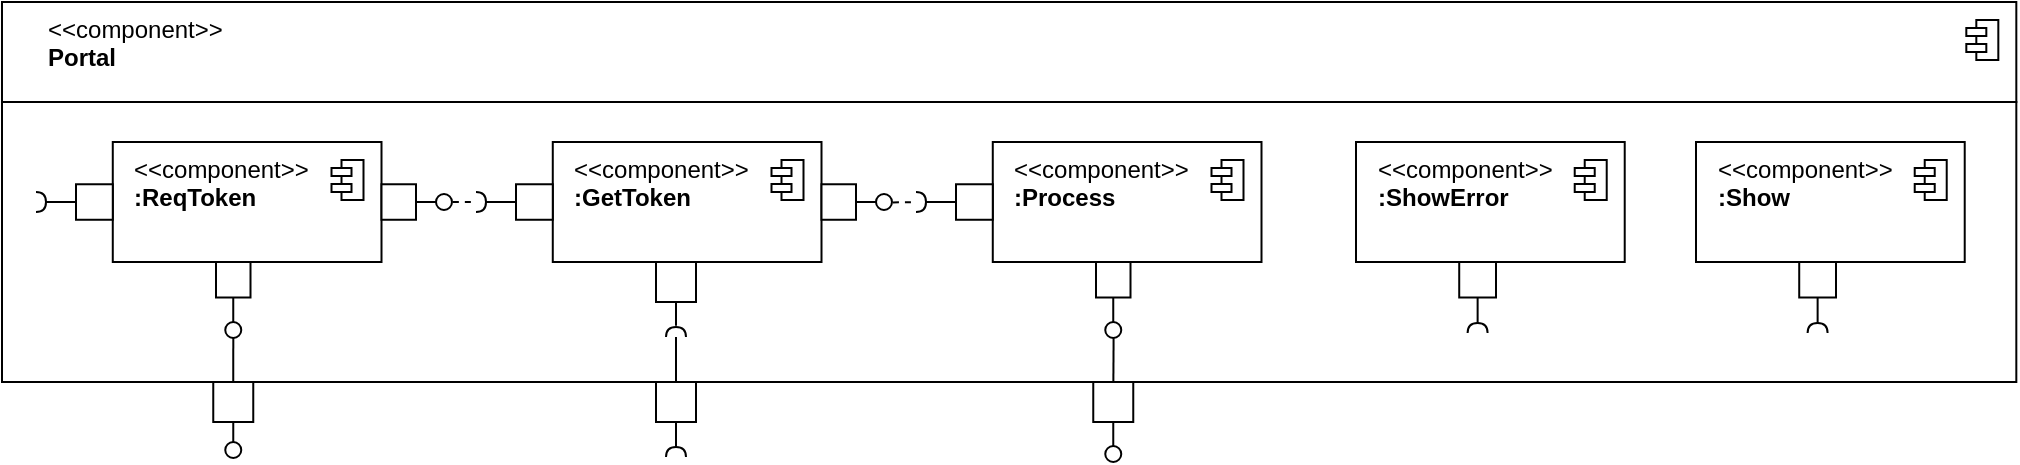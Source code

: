 <mxfile version="21.0.8" type="github">
  <diagram name="第 1 页" id="Jgc5Q6hr3YFyk42l-3hk">
    <mxGraphModel dx="81" dy="50" grid="1" gridSize="10" guides="1" tooltips="1" connect="1" arrows="1" fold="1" page="1" pageScale="1" pageWidth="827" pageHeight="1169" math="0" shadow="0">
      <root>
        <mxCell id="0" />
        <mxCell id="1" parent="0" />
        <mxCell id="1eZ7Ucmmsv_nOP4tIIti-39" style="edgeStyle=orthogonalEdgeStyle;rounded=0;orthogonalLoop=1;jettySize=auto;html=1;labelBackgroundColor=none;endArrow=none;endFill=0;" edge="1" parent="1">
          <mxGeometry relative="1" as="geometry">
            <mxPoint x="1230.001" y="412" as="targetPoint" />
            <Array as="points">
              <mxPoint x="1160" y="393" />
              <mxPoint x="1160" y="412" />
            </Array>
            <mxPoint x="845.774" y="393" as="sourcePoint" />
          </mxGeometry>
        </mxCell>
        <mxCell id="1eZ7Ucmmsv_nOP4tIIti-2" value="" style="rounded=0;whiteSpace=wrap;html=1;" vertex="1" parent="1">
          <mxGeometry x="233" y="290" width="1007.16" height="140" as="geometry" />
        </mxCell>
        <mxCell id="1eZ7Ucmmsv_nOP4tIIti-10" value="&lt;div&gt;&amp;lt;&amp;lt;component&amp;gt;&amp;gt;&lt;/div&gt;&lt;div&gt;&lt;b&gt;Portal&lt;/b&gt;&lt;/div&gt;" style="html=1;align=left;spacingLeft=21;verticalAlign=top;" vertex="1" parent="1">
          <mxGeometry x="232.997" y="240" width="1007.163" height="50" as="geometry" />
        </mxCell>
        <mxCell id="1eZ7Ucmmsv_nOP4tIIti-11" value="" style="shape=module;jettyWidth=10;jettyHeight=4;" vertex="1" parent="1eZ7Ucmmsv_nOP4tIIti-10">
          <mxGeometry x="1" width="16" height="20" relative="1" as="geometry">
            <mxPoint x="-25" y="9" as="offset" />
          </mxGeometry>
        </mxCell>
        <mxCell id="1eZ7Ucmmsv_nOP4tIIti-62" value="" style="group" vertex="1" connectable="0" parent="1">
          <mxGeometry x="250" y="310" width="208" height="98" as="geometry" />
        </mxCell>
        <mxCell id="1eZ7Ucmmsv_nOP4tIIti-13" value="&lt;div&gt;&amp;lt;&amp;lt;component&amp;gt;&amp;gt;&lt;/div&gt;&lt;div&gt;&lt;b&gt;:ReqToken&lt;/b&gt;&lt;/div&gt;" style="html=1;align=left;spacingLeft=9;verticalAlign=top;container=0;" vertex="1" parent="1eZ7Ucmmsv_nOP4tIIti-62">
          <mxGeometry x="38.389" width="134.361" height="60" as="geometry" />
        </mxCell>
        <mxCell id="1eZ7Ucmmsv_nOP4tIIti-46" value="" style="html=1;rounded=0;container=0;" vertex="1" parent="1eZ7Ucmmsv_nOP4tIIti-62">
          <mxGeometry x="172.75" y="21.13" width="17.25" height="17.75" as="geometry" />
        </mxCell>
        <mxCell id="1eZ7Ucmmsv_nOP4tIIti-47" value="" style="endArrow=none;html=1;rounded=0;align=center;verticalAlign=top;endFill=0;labelBackgroundColor=none;endSize=2;" edge="1" source="1eZ7Ucmmsv_nOP4tIIti-46" target="1eZ7Ucmmsv_nOP4tIIti-48" parent="1eZ7Ucmmsv_nOP4tIIti-62">
          <mxGeometry relative="1" as="geometry" />
        </mxCell>
        <mxCell id="1eZ7Ucmmsv_nOP4tIIti-48" value="" style="ellipse;html=1;fontSize=11;align=center;fillColor=none;points=[];aspect=fixed;resizable=0;verticalAlign=bottom;labelPosition=center;verticalLabelPosition=top;flipH=1;container=0;" vertex="1" parent="1eZ7Ucmmsv_nOP4tIIti-62">
          <mxGeometry x="200" y="26" width="8" height="8" as="geometry" />
        </mxCell>
        <mxCell id="1eZ7Ucmmsv_nOP4tIIti-55" value="" style="html=1;rounded=0;container=0;" vertex="1" parent="1eZ7Ucmmsv_nOP4tIIti-62">
          <mxGeometry x="20" y="21.13" width="18.39" height="17.75" as="geometry" />
        </mxCell>
        <mxCell id="1eZ7Ucmmsv_nOP4tIIti-56" value="" style="endArrow=none;html=1;rounded=0;align=center;verticalAlign=top;endFill=0;labelBackgroundColor=none;endSize=2;" edge="1" source="1eZ7Ucmmsv_nOP4tIIti-55" target="1eZ7Ucmmsv_nOP4tIIti-57" parent="1eZ7Ucmmsv_nOP4tIIti-62">
          <mxGeometry relative="1" as="geometry" />
        </mxCell>
        <mxCell id="1eZ7Ucmmsv_nOP4tIIti-57" value="" style="shape=requiredInterface;html=1;fontSize=11;align=center;fillColor=none;points=[];aspect=fixed;resizable=0;verticalAlign=bottom;labelPosition=center;verticalLabelPosition=top;flipH=1;rotation=-180;container=0;" vertex="1" parent="1eZ7Ucmmsv_nOP4tIIti-62">
          <mxGeometry y="25" width="5" height="10" as="geometry" />
        </mxCell>
        <mxCell id="1eZ7Ucmmsv_nOP4tIIti-14" value="" style="shape=module;jettyWidth=10;jettyHeight=4;container=0;" vertex="1" parent="1eZ7Ucmmsv_nOP4tIIti-62">
          <mxGeometry x="147.75" y="9" width="16" height="20" as="geometry">
            <mxPoint x="-25" y="9" as="offset" />
          </mxGeometry>
        </mxCell>
        <mxCell id="1eZ7Ucmmsv_nOP4tIIti-59" value="" style="html=1;rounded=0;container=0;" vertex="1" parent="1eZ7Ucmmsv_nOP4tIIti-62">
          <mxGeometry x="90" y="60" width="17.25" height="17.75" as="geometry" />
        </mxCell>
        <mxCell id="1eZ7Ucmmsv_nOP4tIIti-60" value="" style="endArrow=none;html=1;rounded=0;align=center;verticalAlign=top;endFill=0;labelBackgroundColor=none;endSize=2;" edge="1" parent="1eZ7Ucmmsv_nOP4tIIti-62" source="1eZ7Ucmmsv_nOP4tIIti-59" target="1eZ7Ucmmsv_nOP4tIIti-61">
          <mxGeometry relative="1" as="geometry" />
        </mxCell>
        <mxCell id="1eZ7Ucmmsv_nOP4tIIti-61" value="" style="ellipse;html=1;fontSize=11;align=center;fillColor=none;points=[];aspect=fixed;resizable=0;verticalAlign=bottom;labelPosition=center;verticalLabelPosition=top;flipH=1;container=0;" vertex="1" parent="1eZ7Ucmmsv_nOP4tIIti-62">
          <mxGeometry x="94.63" y="90" width="8" height="8" as="geometry" />
        </mxCell>
        <mxCell id="1eZ7Ucmmsv_nOP4tIIti-75" style="rounded=0;orthogonalLoop=1;jettySize=auto;html=1;labelBackgroundColor=none;endArrow=none;endFill=0;fontSize=9;dashed=1;exitX=-0.054;exitY=0.499;exitDx=0;exitDy=0;exitPerimeter=0;" edge="1" parent="1" source="1eZ7Ucmmsv_nOP4tIIti-48" target="1eZ7Ucmmsv_nOP4tIIti-70">
          <mxGeometry relative="1" as="geometry">
            <mxPoint x="458" y="341" as="sourcePoint" />
            <mxPoint x="590" y="465" as="targetPoint" />
          </mxGeometry>
        </mxCell>
        <mxCell id="1eZ7Ucmmsv_nOP4tIIti-88" style="rounded=0;orthogonalLoop=1;jettySize=auto;html=1;labelBackgroundColor=none;endArrow=none;endFill=0;fontSize=9;dashed=1;exitX=-0.059;exitY=0.524;exitDx=0;exitDy=0;exitPerimeter=0;" edge="1" parent="1" source="1eZ7Ucmmsv_nOP4tIIti-67" target="1eZ7Ucmmsv_nOP4tIIti-83">
          <mxGeometry relative="1" as="geometry">
            <mxPoint x="468" y="350" as="sourcePoint" />
            <mxPoint x="480" y="350" as="targetPoint" />
          </mxGeometry>
        </mxCell>
        <mxCell id="1eZ7Ucmmsv_nOP4tIIti-89" value="" style="group" vertex="1" connectable="0" parent="1">
          <mxGeometry x="690" y="310" width="172.75" height="98" as="geometry" />
        </mxCell>
        <mxCell id="1eZ7Ucmmsv_nOP4tIIti-77" value="&lt;div&gt;&amp;lt;&amp;lt;component&amp;gt;&amp;gt;&lt;/div&gt;&lt;div&gt;&lt;b&gt;:Process&lt;/b&gt;&lt;/div&gt;" style="html=1;align=left;spacingLeft=9;verticalAlign=top;container=0;" vertex="1" parent="1eZ7Ucmmsv_nOP4tIIti-89">
          <mxGeometry x="38.389" width="134.361" height="60" as="geometry" />
        </mxCell>
        <mxCell id="1eZ7Ucmmsv_nOP4tIIti-81" value="" style="html=1;rounded=0;container=0;" vertex="1" parent="1eZ7Ucmmsv_nOP4tIIti-89">
          <mxGeometry x="20" y="21.13" width="18.39" height="17.75" as="geometry" />
        </mxCell>
        <mxCell id="1eZ7Ucmmsv_nOP4tIIti-82" value="" style="endArrow=none;html=1;rounded=0;align=center;verticalAlign=top;endFill=0;labelBackgroundColor=none;endSize=2;exitX=0;exitY=0.5;exitDx=0;exitDy=0;" edge="1" parent="1eZ7Ucmmsv_nOP4tIIti-89" source="1eZ7Ucmmsv_nOP4tIIti-81" target="1eZ7Ucmmsv_nOP4tIIti-83">
          <mxGeometry relative="1" as="geometry" />
        </mxCell>
        <mxCell id="1eZ7Ucmmsv_nOP4tIIti-83" value="" style="shape=requiredInterface;html=1;fontSize=11;align=center;fillColor=none;points=[];aspect=fixed;resizable=0;verticalAlign=bottom;labelPosition=center;verticalLabelPosition=top;flipH=1;rotation=-180;container=0;" vertex="1" parent="1eZ7Ucmmsv_nOP4tIIti-89">
          <mxGeometry y="25" width="5" height="10" as="geometry" />
        </mxCell>
        <mxCell id="1eZ7Ucmmsv_nOP4tIIti-84" value="" style="shape=module;jettyWidth=10;jettyHeight=4;container=0;" vertex="1" parent="1eZ7Ucmmsv_nOP4tIIti-89">
          <mxGeometry x="147.75" y="9" width="16" height="20" as="geometry">
            <mxPoint x="-25" y="9" as="offset" />
          </mxGeometry>
        </mxCell>
        <mxCell id="1eZ7Ucmmsv_nOP4tIIti-85" value="" style="html=1;rounded=0;container=0;" vertex="1" parent="1eZ7Ucmmsv_nOP4tIIti-89">
          <mxGeometry x="90" y="60" width="17.25" height="17.75" as="geometry" />
        </mxCell>
        <mxCell id="1eZ7Ucmmsv_nOP4tIIti-86" value="" style="endArrow=none;html=1;rounded=0;align=center;verticalAlign=top;endFill=0;labelBackgroundColor=none;endSize=2;" edge="1" parent="1eZ7Ucmmsv_nOP4tIIti-89" source="1eZ7Ucmmsv_nOP4tIIti-85" target="1eZ7Ucmmsv_nOP4tIIti-87">
          <mxGeometry relative="1" as="geometry" />
        </mxCell>
        <mxCell id="1eZ7Ucmmsv_nOP4tIIti-87" value="" style="ellipse;html=1;fontSize=11;align=center;fillColor=none;points=[];aspect=fixed;resizable=0;verticalAlign=bottom;labelPosition=center;verticalLabelPosition=top;flipH=1;container=0;" vertex="1" parent="1eZ7Ucmmsv_nOP4tIIti-89">
          <mxGeometry x="94.63" y="90" width="8" height="8" as="geometry" />
        </mxCell>
        <mxCell id="1eZ7Ucmmsv_nOP4tIIti-115" value="" style="group" vertex="1" connectable="0" parent="1">
          <mxGeometry x="470" y="310" width="208" height="105.5" as="geometry" />
        </mxCell>
        <mxCell id="1eZ7Ucmmsv_nOP4tIIti-64" value="&lt;div&gt;&amp;lt;&amp;lt;component&amp;gt;&amp;gt;&lt;/div&gt;&lt;div&gt;&lt;b&gt;:GetToken&lt;/b&gt;&lt;/div&gt;" style="html=1;align=left;spacingLeft=9;verticalAlign=top;container=0;" vertex="1" parent="1eZ7Ucmmsv_nOP4tIIti-115">
          <mxGeometry x="38.389" width="134.361" height="60" as="geometry" />
        </mxCell>
        <mxCell id="1eZ7Ucmmsv_nOP4tIIti-65" value="" style="html=1;rounded=0;container=0;" vertex="1" parent="1eZ7Ucmmsv_nOP4tIIti-115">
          <mxGeometry x="172.75" y="21.13" width="17.25" height="17.75" as="geometry" />
        </mxCell>
        <mxCell id="1eZ7Ucmmsv_nOP4tIIti-66" value="" style="endArrow=none;html=1;rounded=0;align=center;verticalAlign=top;endFill=0;labelBackgroundColor=none;endSize=2;" edge="1" parent="1eZ7Ucmmsv_nOP4tIIti-115" source="1eZ7Ucmmsv_nOP4tIIti-65" target="1eZ7Ucmmsv_nOP4tIIti-67">
          <mxGeometry relative="1" as="geometry" />
        </mxCell>
        <mxCell id="1eZ7Ucmmsv_nOP4tIIti-67" value="" style="ellipse;html=1;fontSize=11;align=center;fillColor=none;points=[];aspect=fixed;resizable=0;verticalAlign=bottom;labelPosition=center;verticalLabelPosition=top;flipH=1;container=0;" vertex="1" parent="1eZ7Ucmmsv_nOP4tIIti-115">
          <mxGeometry x="200" y="26" width="8" height="8" as="geometry" />
        </mxCell>
        <mxCell id="1eZ7Ucmmsv_nOP4tIIti-68" value="" style="html=1;rounded=0;container=0;" vertex="1" parent="1eZ7Ucmmsv_nOP4tIIti-115">
          <mxGeometry x="20" y="21.13" width="18.39" height="17.75" as="geometry" />
        </mxCell>
        <mxCell id="1eZ7Ucmmsv_nOP4tIIti-69" value="" style="endArrow=none;html=1;rounded=0;align=center;verticalAlign=top;endFill=0;labelBackgroundColor=none;endSize=2;" edge="1" parent="1eZ7Ucmmsv_nOP4tIIti-115" source="1eZ7Ucmmsv_nOP4tIIti-68" target="1eZ7Ucmmsv_nOP4tIIti-70">
          <mxGeometry relative="1" as="geometry" />
        </mxCell>
        <mxCell id="1eZ7Ucmmsv_nOP4tIIti-70" value="" style="shape=requiredInterface;html=1;fontSize=11;align=center;fillColor=none;points=[];aspect=fixed;resizable=0;verticalAlign=bottom;labelPosition=center;verticalLabelPosition=top;flipH=1;rotation=-180;container=0;" vertex="1" parent="1eZ7Ucmmsv_nOP4tIIti-115">
          <mxGeometry y="25" width="5" height="10" as="geometry" />
        </mxCell>
        <mxCell id="1eZ7Ucmmsv_nOP4tIIti-71" value="" style="shape=module;jettyWidth=10;jettyHeight=4;container=0;" vertex="1" parent="1eZ7Ucmmsv_nOP4tIIti-115">
          <mxGeometry x="147.75" y="9" width="16" height="20" as="geometry">
            <mxPoint x="-25" y="9" as="offset" />
          </mxGeometry>
        </mxCell>
        <mxCell id="1eZ7Ucmmsv_nOP4tIIti-90" value="" style="html=1;rounded=0;" vertex="1" parent="1eZ7Ucmmsv_nOP4tIIti-115">
          <mxGeometry x="90" y="60" width="20" height="20" as="geometry" />
        </mxCell>
        <mxCell id="1eZ7Ucmmsv_nOP4tIIti-91" value="" style="endArrow=none;html=1;rounded=0;align=center;verticalAlign=top;endFill=0;labelBackgroundColor=none;endSize=2;entryX=1.134;entryY=0.5;entryDx=0;entryDy=0;entryPerimeter=0;" edge="1" source="1eZ7Ucmmsv_nOP4tIIti-90" target="1eZ7Ucmmsv_nOP4tIIti-92" parent="1eZ7Ucmmsv_nOP4tIIti-115">
          <mxGeometry relative="1" as="geometry">
            <mxPoint x="103" y="110" as="targetPoint" />
          </mxGeometry>
        </mxCell>
        <mxCell id="1eZ7Ucmmsv_nOP4tIIti-92" value="" style="shape=requiredInterface;html=1;fontSize=11;align=center;fillColor=none;points=[];aspect=fixed;resizable=0;verticalAlign=bottom;labelPosition=center;verticalLabelPosition=top;flipH=1;rotation=90;" vertex="1" parent="1eZ7Ucmmsv_nOP4tIIti-115">
          <mxGeometry x="97.5" y="90" width="5" height="10" as="geometry" />
        </mxCell>
        <mxCell id="1eZ7Ucmmsv_nOP4tIIti-150" value="" style="group" vertex="1" connectable="0" parent="1">
          <mxGeometry x="909.999" y="310" width="134.361" height="95.5" as="geometry" />
        </mxCell>
        <mxCell id="1eZ7Ucmmsv_nOP4tIIti-139" value="&lt;div&gt;&amp;lt;&amp;lt;component&amp;gt;&amp;gt;&lt;/div&gt;&lt;div&gt;&lt;b&gt;:ShowError&lt;/b&gt;&lt;/div&gt;" style="html=1;align=left;spacingLeft=9;verticalAlign=top;container=0;" vertex="1" parent="1eZ7Ucmmsv_nOP4tIIti-150">
          <mxGeometry width="134.361" height="60" as="geometry" />
        </mxCell>
        <mxCell id="1eZ7Ucmmsv_nOP4tIIti-143" value="" style="html=1;rounded=0;container=0;" vertex="1" parent="1eZ7Ucmmsv_nOP4tIIti-150">
          <mxGeometry x="51.611" y="60" width="18.39" height="17.75" as="geometry" />
        </mxCell>
        <mxCell id="1eZ7Ucmmsv_nOP4tIIti-144" value="" style="endArrow=none;html=1;rounded=0;align=center;verticalAlign=top;endFill=0;labelBackgroundColor=none;endSize=2;" edge="1" parent="1eZ7Ucmmsv_nOP4tIIti-150" source="1eZ7Ucmmsv_nOP4tIIti-143" target="1eZ7Ucmmsv_nOP4tIIti-145">
          <mxGeometry relative="1" as="geometry" />
        </mxCell>
        <mxCell id="1eZ7Ucmmsv_nOP4tIIti-145" value="" style="shape=requiredInterface;html=1;fontSize=11;align=center;fillColor=none;points=[];aspect=fixed;resizable=0;verticalAlign=bottom;labelPosition=center;verticalLabelPosition=top;flipH=1;rotation=90;container=0;" vertex="1" parent="1eZ7Ucmmsv_nOP4tIIti-150">
          <mxGeometry x="58.301" y="88" width="5" height="10" as="geometry" />
        </mxCell>
        <mxCell id="1eZ7Ucmmsv_nOP4tIIti-146" value="" style="shape=module;jettyWidth=10;jettyHeight=4;container=0;" vertex="1" parent="1eZ7Ucmmsv_nOP4tIIti-150">
          <mxGeometry x="109.361" y="9" width="16" height="20" as="geometry">
            <mxPoint x="-25" y="9" as="offset" />
          </mxGeometry>
        </mxCell>
        <mxCell id="1eZ7Ucmmsv_nOP4tIIti-151" value="" style="group" vertex="1" connectable="0" parent="1">
          <mxGeometry x="1079.999" y="310" width="134.361" height="95.5" as="geometry" />
        </mxCell>
        <mxCell id="1eZ7Ucmmsv_nOP4tIIti-152" value="&lt;div&gt;&amp;lt;&amp;lt;component&amp;gt;&amp;gt;&lt;/div&gt;&lt;div&gt;&lt;b&gt;:Show&lt;/b&gt;&lt;/div&gt;" style="html=1;align=left;spacingLeft=9;verticalAlign=top;container=0;" vertex="1" parent="1eZ7Ucmmsv_nOP4tIIti-151">
          <mxGeometry width="134.361" height="60" as="geometry" />
        </mxCell>
        <mxCell id="1eZ7Ucmmsv_nOP4tIIti-153" value="" style="html=1;rounded=0;container=0;" vertex="1" parent="1eZ7Ucmmsv_nOP4tIIti-151">
          <mxGeometry x="51.611" y="60" width="18.39" height="17.75" as="geometry" />
        </mxCell>
        <mxCell id="1eZ7Ucmmsv_nOP4tIIti-154" value="" style="endArrow=none;html=1;rounded=0;align=center;verticalAlign=top;endFill=0;labelBackgroundColor=none;endSize=2;" edge="1" parent="1eZ7Ucmmsv_nOP4tIIti-151" source="1eZ7Ucmmsv_nOP4tIIti-153" target="1eZ7Ucmmsv_nOP4tIIti-155">
          <mxGeometry relative="1" as="geometry" />
        </mxCell>
        <mxCell id="1eZ7Ucmmsv_nOP4tIIti-155" value="" style="shape=requiredInterface;html=1;fontSize=11;align=center;fillColor=none;points=[];aspect=fixed;resizable=0;verticalAlign=bottom;labelPosition=center;verticalLabelPosition=top;flipH=1;rotation=90;container=0;" vertex="1" parent="1eZ7Ucmmsv_nOP4tIIti-151">
          <mxGeometry x="58.301" y="88" width="5" height="10" as="geometry" />
        </mxCell>
        <mxCell id="1eZ7Ucmmsv_nOP4tIIti-156" value="" style="shape=module;jettyWidth=10;jettyHeight=4;container=0;" vertex="1" parent="1eZ7Ucmmsv_nOP4tIIti-151">
          <mxGeometry x="109.361" y="9" width="16" height="20" as="geometry">
            <mxPoint x="-25" y="9" as="offset" />
          </mxGeometry>
        </mxCell>
        <mxCell id="1eZ7Ucmmsv_nOP4tIIti-157" value="" style="html=1;rounded=0;" vertex="1" parent="1">
          <mxGeometry x="338.63" y="430" width="20" height="20" as="geometry" />
        </mxCell>
        <mxCell id="1eZ7Ucmmsv_nOP4tIIti-158" value="" style="endArrow=none;html=1;rounded=0;align=center;verticalAlign=top;endFill=0;labelBackgroundColor=none;endSize=2;" edge="1" source="1eZ7Ucmmsv_nOP4tIIti-157" target="1eZ7Ucmmsv_nOP4tIIti-159" parent="1">
          <mxGeometry relative="1" as="geometry" />
        </mxCell>
        <mxCell id="1eZ7Ucmmsv_nOP4tIIti-159" value="" style="ellipse;html=1;fontSize=11;align=center;fillColor=none;points=[];aspect=fixed;resizable=0;verticalAlign=bottom;labelPosition=center;verticalLabelPosition=top;flipH=1;" vertex="1" parent="1">
          <mxGeometry x="344.63" y="460" width="8" height="8" as="geometry" />
        </mxCell>
        <mxCell id="1eZ7Ucmmsv_nOP4tIIti-160" value="" style="endArrow=none;html=1;rounded=0;align=center;verticalAlign=top;endFill=0;labelBackgroundColor=none;endSize=2;exitX=0.498;exitY=0.971;exitDx=0;exitDy=0;exitPerimeter=0;entryX=0.5;entryY=0;entryDx=0;entryDy=0;" edge="1" parent="1" source="1eZ7Ucmmsv_nOP4tIIti-61" target="1eZ7Ucmmsv_nOP4tIIti-157">
          <mxGeometry relative="1" as="geometry">
            <mxPoint x="360" y="460" as="sourcePoint" />
            <mxPoint x="360" y="470" as="targetPoint" />
          </mxGeometry>
        </mxCell>
        <mxCell id="1eZ7Ucmmsv_nOP4tIIti-161" value="" style="html=1;rounded=0;" vertex="1" parent="1">
          <mxGeometry x="560" y="430" width="20" height="20" as="geometry" />
        </mxCell>
        <mxCell id="1eZ7Ucmmsv_nOP4tIIti-162" value="" style="endArrow=none;html=1;rounded=0;align=center;verticalAlign=top;endFill=0;labelBackgroundColor=none;endSize=2;" edge="1" source="1eZ7Ucmmsv_nOP4tIIti-161" target="1eZ7Ucmmsv_nOP4tIIti-163" parent="1">
          <mxGeometry relative="1" as="geometry" />
        </mxCell>
        <mxCell id="1eZ7Ucmmsv_nOP4tIIti-163" value="" style="shape=requiredInterface;html=1;fontSize=11;align=center;fillColor=none;points=[];aspect=fixed;resizable=0;verticalAlign=bottom;labelPosition=center;verticalLabelPosition=top;flipH=1;rotation=90;" vertex="1" parent="1">
          <mxGeometry x="567.5" y="460" width="5" height="10" as="geometry" />
        </mxCell>
        <mxCell id="1eZ7Ucmmsv_nOP4tIIti-164" value="" style="endArrow=none;html=1;rounded=0;align=center;verticalAlign=top;endFill=0;labelBackgroundColor=none;endSize=2;" edge="1" parent="1" source="1eZ7Ucmmsv_nOP4tIIti-92" target="1eZ7Ucmmsv_nOP4tIIti-161">
          <mxGeometry relative="1" as="geometry">
            <mxPoint x="359" y="418" as="sourcePoint" />
            <mxPoint x="359" y="440" as="targetPoint" />
          </mxGeometry>
        </mxCell>
        <mxCell id="1eZ7Ucmmsv_nOP4tIIti-165" value="" style="html=1;rounded=0;" vertex="1" parent="1">
          <mxGeometry x="778.63" y="430" width="20" height="20" as="geometry" />
        </mxCell>
        <mxCell id="1eZ7Ucmmsv_nOP4tIIti-166" value="" style="endArrow=none;html=1;rounded=0;align=center;verticalAlign=top;endFill=0;labelBackgroundColor=none;endSize=2;" edge="1" source="1eZ7Ucmmsv_nOP4tIIti-165" target="1eZ7Ucmmsv_nOP4tIIti-167" parent="1">
          <mxGeometry relative="1" as="geometry" />
        </mxCell>
        <mxCell id="1eZ7Ucmmsv_nOP4tIIti-167" value="" style="ellipse;html=1;fontSize=11;align=center;fillColor=none;points=[];aspect=fixed;resizable=0;verticalAlign=bottom;labelPosition=center;verticalLabelPosition=top;flipH=1;" vertex="1" parent="1">
          <mxGeometry x="784.63" y="462" width="8" height="8" as="geometry" />
        </mxCell>
        <mxCell id="1eZ7Ucmmsv_nOP4tIIti-168" value="" style="endArrow=none;html=1;rounded=0;align=center;verticalAlign=top;endFill=0;labelBackgroundColor=none;endSize=2;exitX=0.479;exitY=1.009;exitDx=0;exitDy=0;exitPerimeter=0;" edge="1" parent="1" source="1eZ7Ucmmsv_nOP4tIIti-87" target="1eZ7Ucmmsv_nOP4tIIti-165">
          <mxGeometry relative="1" as="geometry">
            <mxPoint x="750" y="446" as="sourcePoint" />
            <mxPoint x="750" y="468" as="targetPoint" />
          </mxGeometry>
        </mxCell>
      </root>
    </mxGraphModel>
  </diagram>
</mxfile>
